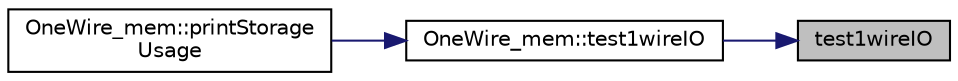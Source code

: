 digraph "test1wireIO"
{
 // INTERACTIVE_SVG=YES
 // LATEX_PDF_SIZE
  edge [fontname="Helvetica",fontsize="10",labelfontname="Helvetica",labelfontsize="10"];
  node [fontname="Helvetica",fontsize="10",shape=record];
  rankdir="RL";
  Node1 [label="test1wireIO",height=0.2,width=0.4,color="black", fillcolor="grey75", style="filled", fontcolor="black",tooltip=" "];
  Node1 -> Node2 [dir="back",color="midnightblue",fontsize="10",style="solid"];
  Node2 [label="OneWire_mem::test1wireIO",height=0.2,width=0.4,color="black", fillcolor="white", style="filled",URL="$class_one_wire__mem.html#af56ea8aea5c4ef1c2c1463cf7f8a7d88",tooltip=" "];
  Node2 -> Node3 [dir="back",color="midnightblue",fontsize="10",style="solid"];
  Node3 [label="OneWire_mem::printStorage\lUsage",height=0.2,width=0.4,color="black", fillcolor="white", style="filled",URL="$class_one_wire__mem.html#af27c609b55b419df8178bb851a63c76f",tooltip="Print 1-wire eeprom(etc.) save slots."];
}
